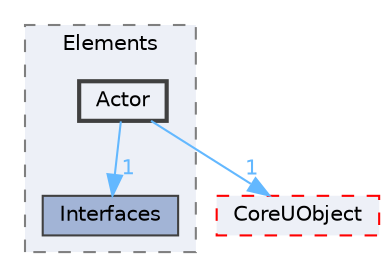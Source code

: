 digraph "Actor"
{
 // INTERACTIVE_SVG=YES
 // LATEX_PDF_SIZE
  bgcolor="transparent";
  edge [fontname=Helvetica,fontsize=10,labelfontname=Helvetica,labelfontsize=10];
  node [fontname=Helvetica,fontsize=10,shape=box,height=0.2,width=0.4];
  compound=true
  subgraph clusterdir_2848491951e81d6ed5b69fe207134632 {
    graph [ bgcolor="#edf0f7", pencolor="grey50", label="Elements", fontname=Helvetica,fontsize=10 style="filled,dashed", URL="dir_2848491951e81d6ed5b69fe207134632.html",tooltip=""]
  dir_1aebe0baad59a292f817c5f7921965bb [label="Interfaces", fillcolor="#a2b4d6", color="grey25", style="filled", URL="dir_1aebe0baad59a292f817c5f7921965bb.html",tooltip=""];
  dir_e55072495cbd5e7b1da763ec5d335d32 [label="Actor", fillcolor="#edf0f7", color="grey25", style="filled,bold", URL="dir_e55072495cbd5e7b1da763ec5d335d32.html",tooltip=""];
  }
  dir_4c499e5e32e2b4479ad7e552df73eeae [label="CoreUObject", fillcolor="#edf0f7", color="red", style="filled,dashed", URL="dir_4c499e5e32e2b4479ad7e552df73eeae.html",tooltip=""];
  dir_e55072495cbd5e7b1da763ec5d335d32->dir_1aebe0baad59a292f817c5f7921965bb [headlabel="1", labeldistance=1.5 headhref="dir_000011_000507.html" href="dir_000011_000507.html" color="steelblue1" fontcolor="steelblue1"];
  dir_e55072495cbd5e7b1da763ec5d335d32->dir_4c499e5e32e2b4479ad7e552df73eeae [headlabel="1", labeldistance=1.5 headhref="dir_000011_000268.html" href="dir_000011_000268.html" color="steelblue1" fontcolor="steelblue1"];
}
